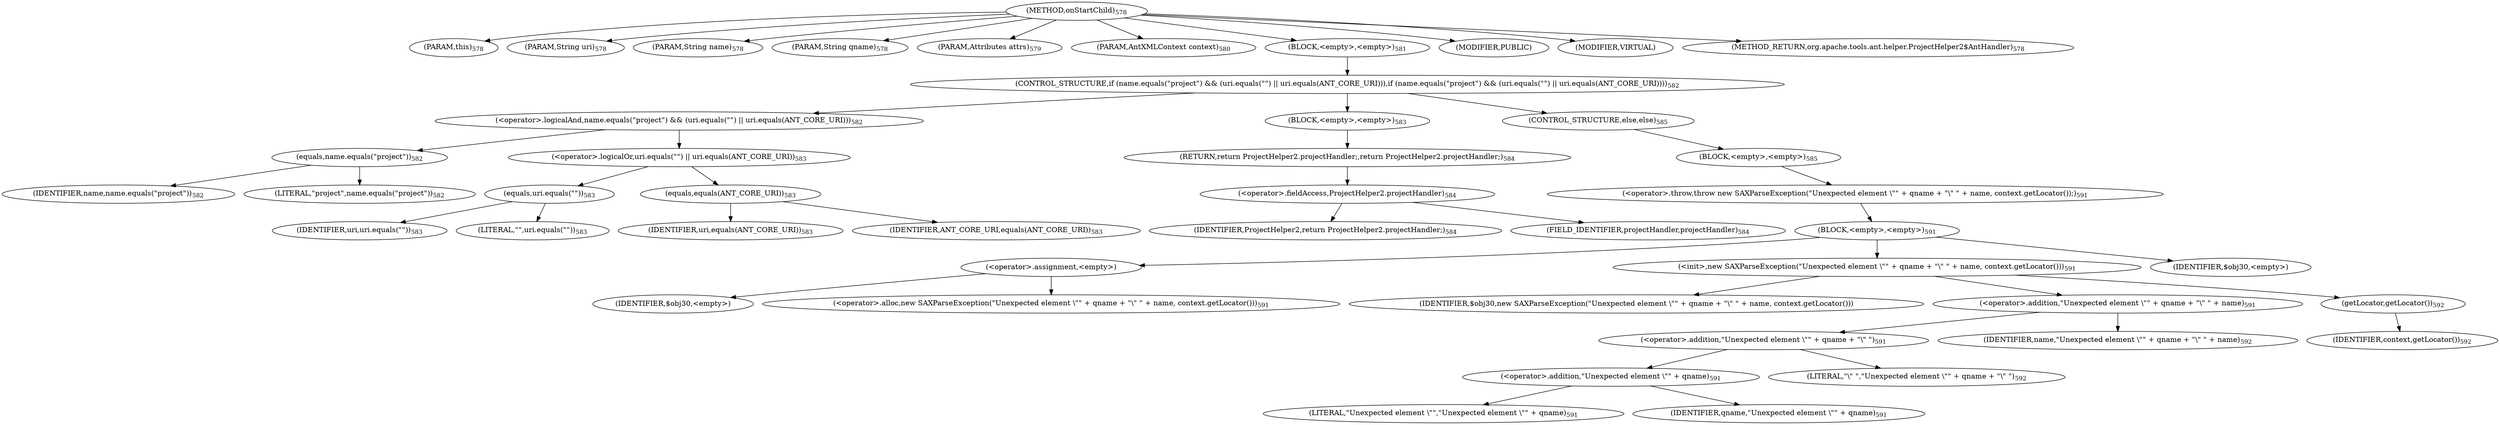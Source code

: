digraph "onStartChild" {  
"1089" [label = <(METHOD,onStartChild)<SUB>578</SUB>> ]
"1090" [label = <(PARAM,this)<SUB>578</SUB>> ]
"1091" [label = <(PARAM,String uri)<SUB>578</SUB>> ]
"1092" [label = <(PARAM,String name)<SUB>578</SUB>> ]
"1093" [label = <(PARAM,String qname)<SUB>578</SUB>> ]
"1094" [label = <(PARAM,Attributes attrs)<SUB>579</SUB>> ]
"1095" [label = <(PARAM,AntXMLContext context)<SUB>580</SUB>> ]
"1096" [label = <(BLOCK,&lt;empty&gt;,&lt;empty&gt;)<SUB>581</SUB>> ]
"1097" [label = <(CONTROL_STRUCTURE,if (name.equals(&quot;project&quot;) &amp;&amp; (uri.equals(&quot;&quot;) || uri.equals(ANT_CORE_URI))),if (name.equals(&quot;project&quot;) &amp;&amp; (uri.equals(&quot;&quot;) || uri.equals(ANT_CORE_URI))))<SUB>582</SUB>> ]
"1098" [label = <(&lt;operator&gt;.logicalAnd,name.equals(&quot;project&quot;) &amp;&amp; (uri.equals(&quot;&quot;) || uri.equals(ANT_CORE_URI)))<SUB>582</SUB>> ]
"1099" [label = <(equals,name.equals(&quot;project&quot;))<SUB>582</SUB>> ]
"1100" [label = <(IDENTIFIER,name,name.equals(&quot;project&quot;))<SUB>582</SUB>> ]
"1101" [label = <(LITERAL,&quot;project&quot;,name.equals(&quot;project&quot;))<SUB>582</SUB>> ]
"1102" [label = <(&lt;operator&gt;.logicalOr,uri.equals(&quot;&quot;) || uri.equals(ANT_CORE_URI))<SUB>583</SUB>> ]
"1103" [label = <(equals,uri.equals(&quot;&quot;))<SUB>583</SUB>> ]
"1104" [label = <(IDENTIFIER,uri,uri.equals(&quot;&quot;))<SUB>583</SUB>> ]
"1105" [label = <(LITERAL,&quot;&quot;,uri.equals(&quot;&quot;))<SUB>583</SUB>> ]
"1106" [label = <(equals,equals(ANT_CORE_URI))<SUB>583</SUB>> ]
"1107" [label = <(IDENTIFIER,uri,equals(ANT_CORE_URI))<SUB>583</SUB>> ]
"1108" [label = <(IDENTIFIER,ANT_CORE_URI,equals(ANT_CORE_URI))<SUB>583</SUB>> ]
"1109" [label = <(BLOCK,&lt;empty&gt;,&lt;empty&gt;)<SUB>583</SUB>> ]
"1110" [label = <(RETURN,return ProjectHelper2.projectHandler;,return ProjectHelper2.projectHandler;)<SUB>584</SUB>> ]
"1111" [label = <(&lt;operator&gt;.fieldAccess,ProjectHelper2.projectHandler)<SUB>584</SUB>> ]
"1112" [label = <(IDENTIFIER,ProjectHelper2,return ProjectHelper2.projectHandler;)<SUB>584</SUB>> ]
"1113" [label = <(FIELD_IDENTIFIER,projectHandler,projectHandler)<SUB>584</SUB>> ]
"1114" [label = <(CONTROL_STRUCTURE,else,else)<SUB>585</SUB>> ]
"1115" [label = <(BLOCK,&lt;empty&gt;,&lt;empty&gt;)<SUB>585</SUB>> ]
"1116" [label = <(&lt;operator&gt;.throw,throw new SAXParseException(&quot;Unexpected element \&quot;&quot; + qname + &quot;\&quot; &quot; + name, context.getLocator());)<SUB>591</SUB>> ]
"1117" [label = <(BLOCK,&lt;empty&gt;,&lt;empty&gt;)<SUB>591</SUB>> ]
"1118" [label = <(&lt;operator&gt;.assignment,&lt;empty&gt;)> ]
"1119" [label = <(IDENTIFIER,$obj30,&lt;empty&gt;)> ]
"1120" [label = <(&lt;operator&gt;.alloc,new SAXParseException(&quot;Unexpected element \&quot;&quot; + qname + &quot;\&quot; &quot; + name, context.getLocator()))<SUB>591</SUB>> ]
"1121" [label = <(&lt;init&gt;,new SAXParseException(&quot;Unexpected element \&quot;&quot; + qname + &quot;\&quot; &quot; + name, context.getLocator()))<SUB>591</SUB>> ]
"1122" [label = <(IDENTIFIER,$obj30,new SAXParseException(&quot;Unexpected element \&quot;&quot; + qname + &quot;\&quot; &quot; + name, context.getLocator()))> ]
"1123" [label = <(&lt;operator&gt;.addition,&quot;Unexpected element \&quot;&quot; + qname + &quot;\&quot; &quot; + name)<SUB>591</SUB>> ]
"1124" [label = <(&lt;operator&gt;.addition,&quot;Unexpected element \&quot;&quot; + qname + &quot;\&quot; &quot;)<SUB>591</SUB>> ]
"1125" [label = <(&lt;operator&gt;.addition,&quot;Unexpected element \&quot;&quot; + qname)<SUB>591</SUB>> ]
"1126" [label = <(LITERAL,&quot;Unexpected element \&quot;&quot;,&quot;Unexpected element \&quot;&quot; + qname)<SUB>591</SUB>> ]
"1127" [label = <(IDENTIFIER,qname,&quot;Unexpected element \&quot;&quot; + qname)<SUB>591</SUB>> ]
"1128" [label = <(LITERAL,&quot;\&quot; &quot;,&quot;Unexpected element \&quot;&quot; + qname + &quot;\&quot; &quot;)<SUB>592</SUB>> ]
"1129" [label = <(IDENTIFIER,name,&quot;Unexpected element \&quot;&quot; + qname + &quot;\&quot; &quot; + name)<SUB>592</SUB>> ]
"1130" [label = <(getLocator,getLocator())<SUB>592</SUB>> ]
"1131" [label = <(IDENTIFIER,context,getLocator())<SUB>592</SUB>> ]
"1132" [label = <(IDENTIFIER,$obj30,&lt;empty&gt;)> ]
"1133" [label = <(MODIFIER,PUBLIC)> ]
"1134" [label = <(MODIFIER,VIRTUAL)> ]
"1135" [label = <(METHOD_RETURN,org.apache.tools.ant.helper.ProjectHelper2$AntHandler)<SUB>578</SUB>> ]
  "1089" -> "1090" 
  "1089" -> "1091" 
  "1089" -> "1092" 
  "1089" -> "1093" 
  "1089" -> "1094" 
  "1089" -> "1095" 
  "1089" -> "1096" 
  "1089" -> "1133" 
  "1089" -> "1134" 
  "1089" -> "1135" 
  "1096" -> "1097" 
  "1097" -> "1098" 
  "1097" -> "1109" 
  "1097" -> "1114" 
  "1098" -> "1099" 
  "1098" -> "1102" 
  "1099" -> "1100" 
  "1099" -> "1101" 
  "1102" -> "1103" 
  "1102" -> "1106" 
  "1103" -> "1104" 
  "1103" -> "1105" 
  "1106" -> "1107" 
  "1106" -> "1108" 
  "1109" -> "1110" 
  "1110" -> "1111" 
  "1111" -> "1112" 
  "1111" -> "1113" 
  "1114" -> "1115" 
  "1115" -> "1116" 
  "1116" -> "1117" 
  "1117" -> "1118" 
  "1117" -> "1121" 
  "1117" -> "1132" 
  "1118" -> "1119" 
  "1118" -> "1120" 
  "1121" -> "1122" 
  "1121" -> "1123" 
  "1121" -> "1130" 
  "1123" -> "1124" 
  "1123" -> "1129" 
  "1124" -> "1125" 
  "1124" -> "1128" 
  "1125" -> "1126" 
  "1125" -> "1127" 
  "1130" -> "1131" 
}
